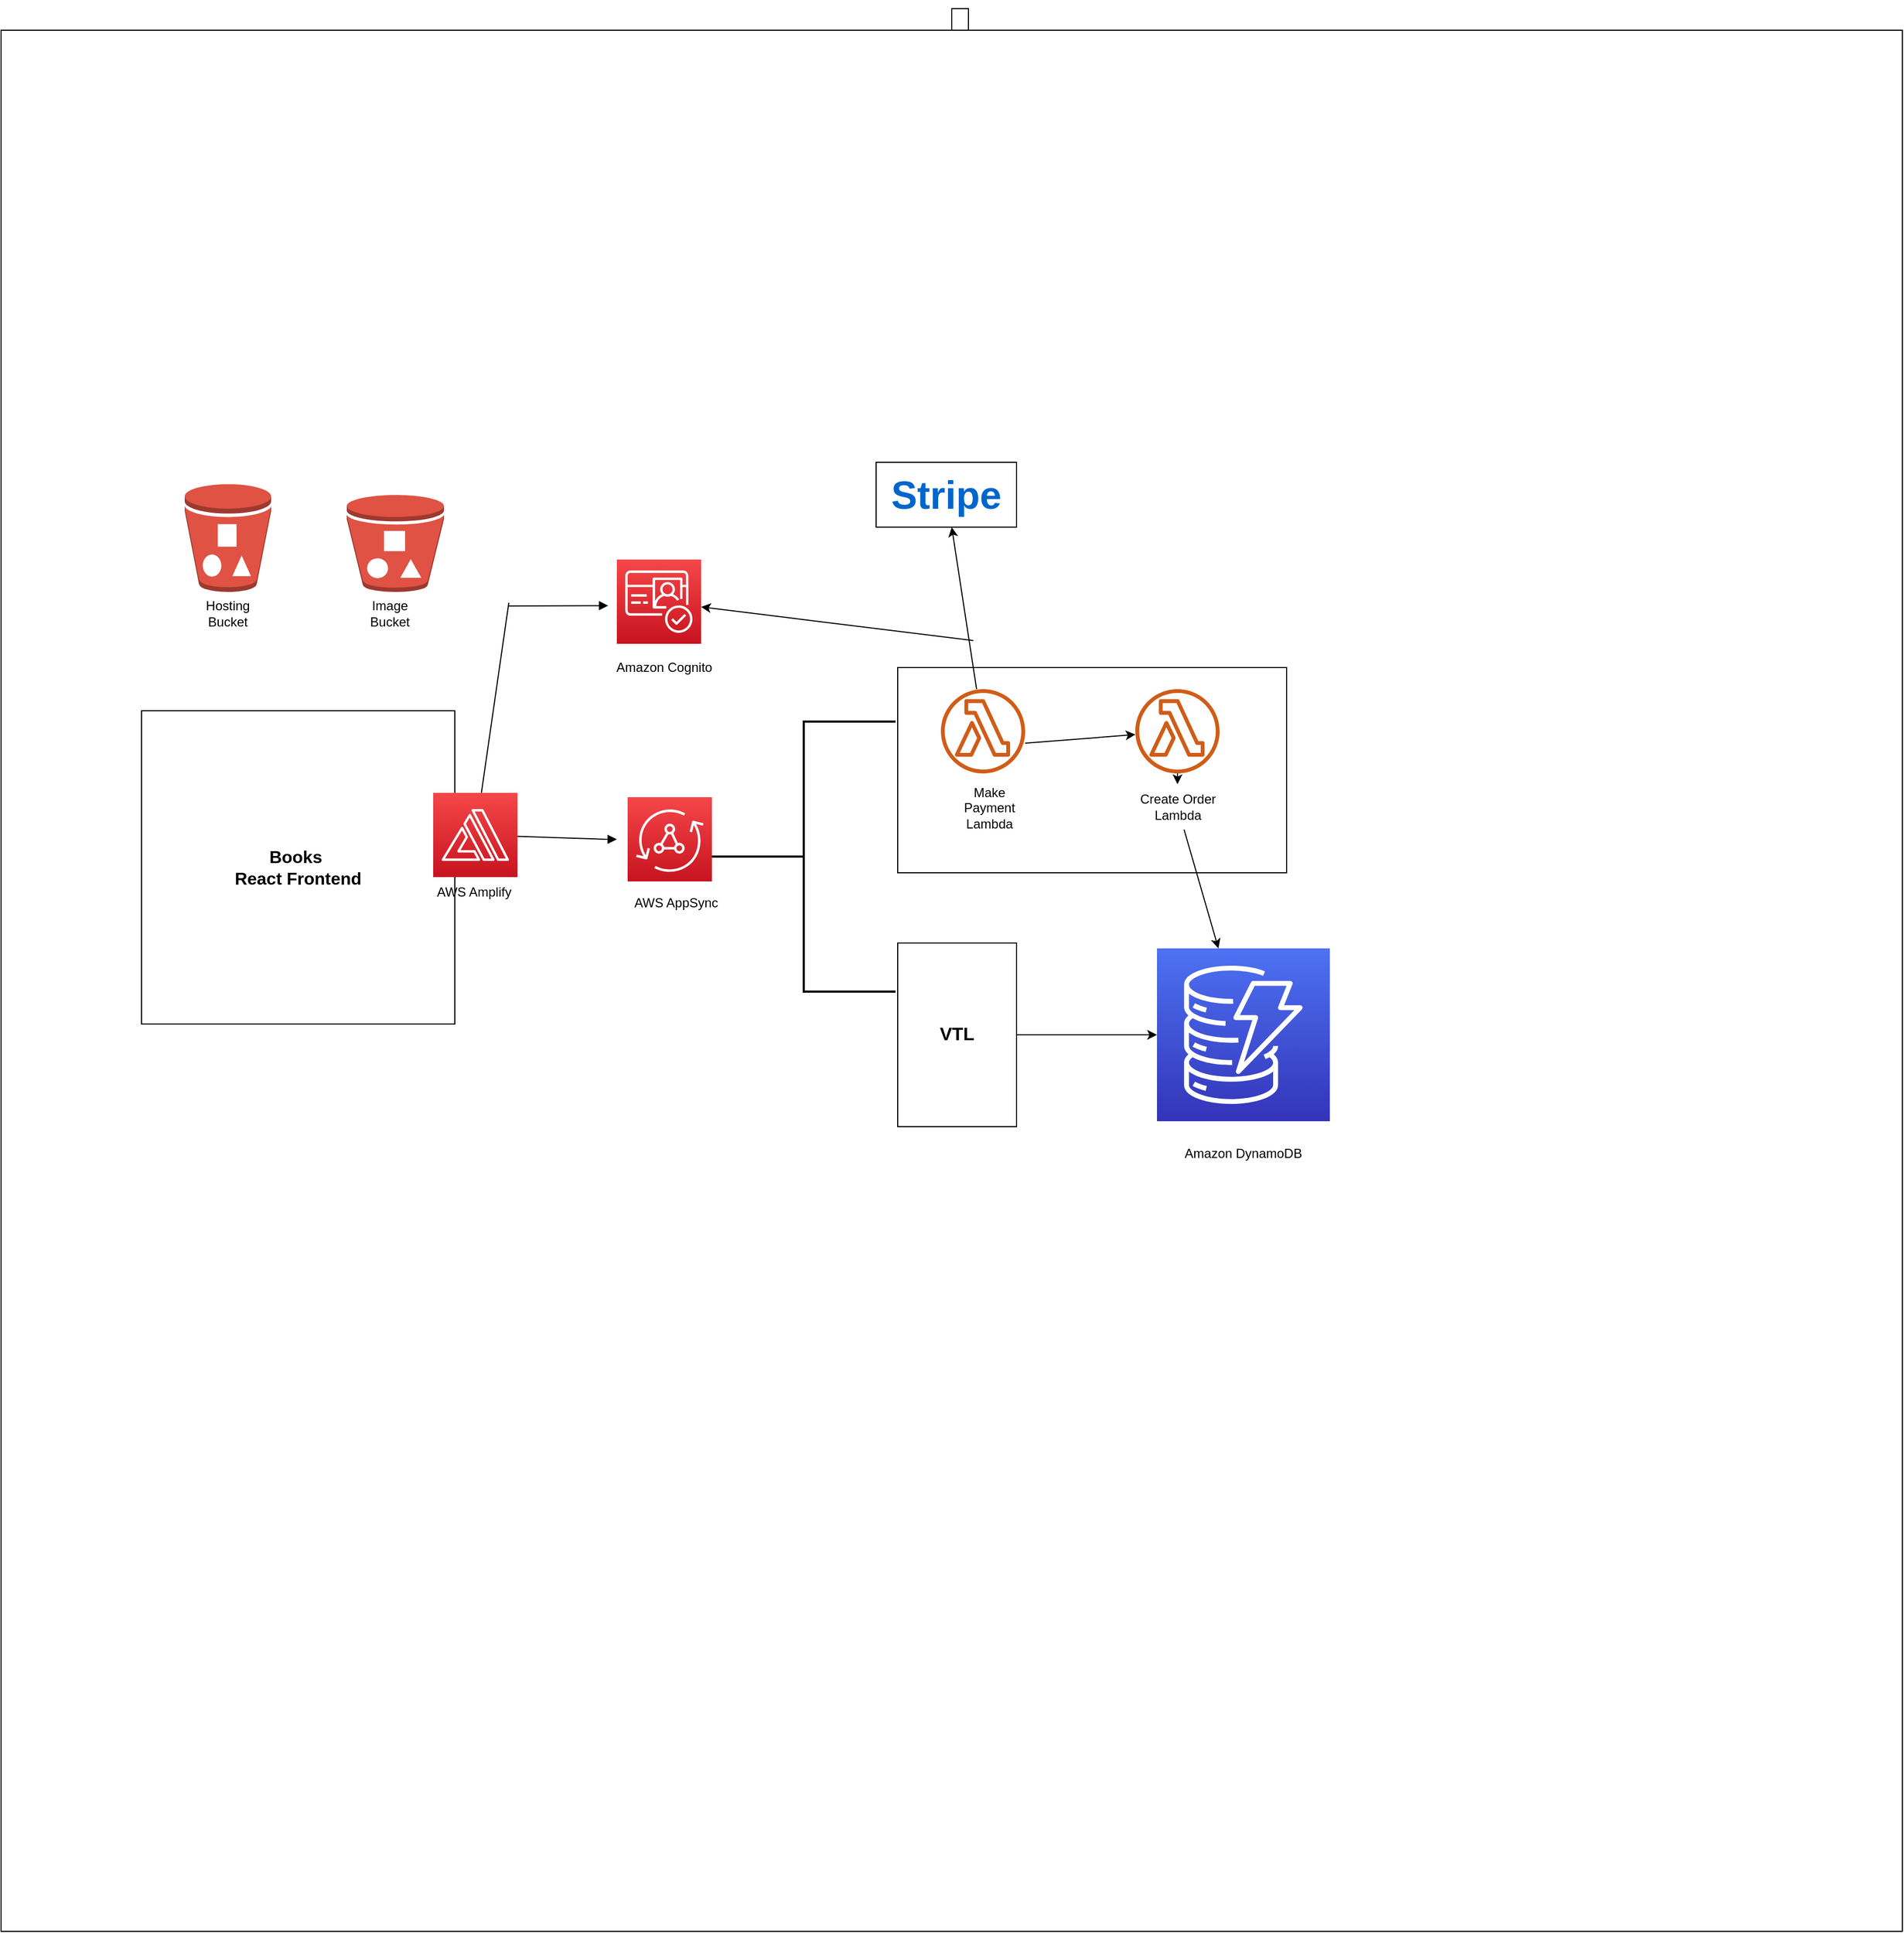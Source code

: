 <mxfile version="13.5.8" type="github">
  <diagram id="_oGlJvyZ0l_uF6xk_jwX" name="Page-1">
    <mxGraphModel dx="2009" dy="2133" grid="1" gridSize="10" guides="1" tooltips="1" connect="1" arrows="1" fold="1" page="1" pageScale="1" pageWidth="850" pageHeight="1100" math="0" shadow="0">
      <root>
        <mxCell id="0" />
        <mxCell id="1" parent="0" />
        <mxCell id="Reaml4YtZEYa-Rm0gZFg-3" style="edgeStyle=orthogonalEdgeStyle;rounded=0;orthogonalLoop=1;jettySize=auto;html=1;" edge="1" parent="1" source="Reaml4YtZEYa-Rm0gZFg-2">
          <mxGeometry relative="1" as="geometry">
            <mxPoint x="855" y="-310" as="targetPoint" />
          </mxGeometry>
        </mxCell>
        <mxCell id="Reaml4YtZEYa-Rm0gZFg-2" value="" style="whiteSpace=wrap;html=1;aspect=fixed;" vertex="1" parent="1">
          <mxGeometry x="-40" y="-410" width="1760" height="1760" as="geometry" />
        </mxCell>
        <mxCell id="Reaml4YtZEYa-Rm0gZFg-4" value="" style="outlineConnect=0;dashed=0;verticalLabelPosition=bottom;verticalAlign=top;align=center;html=1;shape=mxgraph.aws3.bucket_with_objects;fillColor=#E05243;gradientColor=none;" vertex="1" parent="1">
          <mxGeometry x="130" y="10" width="80" height="100" as="geometry" />
        </mxCell>
        <mxCell id="Reaml4YtZEYa-Rm0gZFg-5" value="" style="outlineConnect=0;dashed=0;verticalLabelPosition=bottom;verticalAlign=top;align=center;html=1;shape=mxgraph.aws3.bucket_with_objects;fillColor=#E05243;gradientColor=none;" vertex="1" parent="1">
          <mxGeometry x="280" y="20" width="90" height="90" as="geometry" />
        </mxCell>
        <mxCell id="Reaml4YtZEYa-Rm0gZFg-6" value="&lt;font style=&quot;font-size: 16px&quot;&gt;&lt;b&gt;Books&amp;nbsp;&lt;br&gt;React Frontend&lt;/b&gt;&lt;/font&gt;" style="whiteSpace=wrap;html=1;aspect=fixed;" vertex="1" parent="1">
          <mxGeometry x="90" y="220" width="290" height="290" as="geometry" />
        </mxCell>
        <mxCell id="Reaml4YtZEYa-Rm0gZFg-7" value="" style="shape=image;html=1;verticalAlign=top;verticalLabelPosition=bottom;labelBackgroundColor=#ffffff;imageAspect=0;aspect=fixed;image=https://cdn4.iconfinder.com/data/icons/logos-3/600/React.js_logo-128.png" vertex="1" parent="1">
          <mxGeometry x="160" y="220" width="128" height="128" as="geometry" />
        </mxCell>
        <mxCell id="Reaml4YtZEYa-Rm0gZFg-8" value="" style="outlineConnect=0;fontColor=#232F3E;gradientColor=#F54749;gradientDirection=north;fillColor=#C7131F;strokeColor=#ffffff;dashed=0;verticalLabelPosition=bottom;verticalAlign=top;align=center;html=1;fontSize=12;fontStyle=0;aspect=fixed;shape=mxgraph.aws4.resourceIcon;resIcon=mxgraph.aws4.amplify;" vertex="1" parent="1">
          <mxGeometry x="360" y="296" width="78" height="78" as="geometry" />
        </mxCell>
        <mxCell id="Reaml4YtZEYa-Rm0gZFg-9" value="" style="outlineConnect=0;fontColor=#232F3E;gradientColor=#F54749;gradientDirection=north;fillColor=#C7131F;strokeColor=#ffffff;dashed=0;verticalLabelPosition=bottom;verticalAlign=top;align=center;html=1;fontSize=12;fontStyle=0;aspect=fixed;shape=mxgraph.aws4.resourceIcon;resIcon=mxgraph.aws4.appsync;" vertex="1" parent="1">
          <mxGeometry x="540" y="300" width="78" height="78" as="geometry" />
        </mxCell>
        <mxCell id="Reaml4YtZEYa-Rm0gZFg-10" value="" style="outlineConnect=0;fontColor=#232F3E;gradientColor=#F54749;gradientDirection=north;fillColor=#C7131F;strokeColor=#ffffff;dashed=0;verticalLabelPosition=bottom;verticalAlign=top;align=center;html=1;fontSize=12;fontStyle=0;aspect=fixed;shape=mxgraph.aws4.resourceIcon;resIcon=mxgraph.aws4.cognito;" vertex="1" parent="1">
          <mxGeometry x="530" y="80" width="78" height="78" as="geometry" />
        </mxCell>
        <mxCell id="Reaml4YtZEYa-Rm0gZFg-12" value="&lt;b&gt;&lt;font color=&quot;#0066cc&quot; style=&quot;font-size: 36px&quot;&gt;Stripe&lt;/font&gt;&lt;/b&gt;" style="rounded=0;whiteSpace=wrap;html=1;" vertex="1" parent="1">
          <mxGeometry x="770" y="-10" width="130" height="60" as="geometry" />
        </mxCell>
        <mxCell id="Reaml4YtZEYa-Rm0gZFg-13" value="" style="rounded=0;whiteSpace=wrap;html=1;" vertex="1" parent="1">
          <mxGeometry x="790" y="180" width="360" height="190" as="geometry" />
        </mxCell>
        <mxCell id="Reaml4YtZEYa-Rm0gZFg-14" value="" style="outlineConnect=0;fontColor=#232F3E;gradientColor=none;fillColor=#D05C17;strokeColor=none;dashed=0;verticalLabelPosition=bottom;verticalAlign=top;align=center;html=1;fontSize=12;fontStyle=0;aspect=fixed;pointerEvents=1;shape=mxgraph.aws4.lambda_function;" vertex="1" parent="1">
          <mxGeometry x="830" y="200" width="78" height="78" as="geometry" />
        </mxCell>
        <mxCell id="Reaml4YtZEYa-Rm0gZFg-16" value="" style="outlineConnect=0;fontColor=#232F3E;gradientColor=none;fillColor=#D05C17;strokeColor=none;dashed=0;verticalLabelPosition=bottom;verticalAlign=top;align=center;html=1;fontSize=12;fontStyle=0;aspect=fixed;pointerEvents=1;shape=mxgraph.aws4.lambda_function;" vertex="1" parent="1">
          <mxGeometry x="1010" y="200" width="78" height="78" as="geometry" />
        </mxCell>
        <mxCell id="Reaml4YtZEYa-Rm0gZFg-17" value="&lt;font style=&quot;font-size: 17px&quot;&gt;&lt;b&gt;VTL&lt;/b&gt;&lt;/font&gt;" style="rounded=0;whiteSpace=wrap;html=1;direction=south;" vertex="1" parent="1">
          <mxGeometry x="790" y="435" width="110" height="170" as="geometry" />
        </mxCell>
        <mxCell id="Reaml4YtZEYa-Rm0gZFg-18" value="" style="outlineConnect=0;fontColor=#232F3E;gradientColor=#4D72F3;gradientDirection=north;fillColor=#3334B9;strokeColor=#ffffff;dashed=0;verticalLabelPosition=bottom;verticalAlign=top;align=center;html=1;fontSize=12;fontStyle=0;aspect=fixed;shape=mxgraph.aws4.resourceIcon;resIcon=mxgraph.aws4.dynamodb;" vertex="1" parent="1">
          <mxGeometry x="1030" y="440" width="160" height="160" as="geometry" />
        </mxCell>
        <mxCell id="Reaml4YtZEYa-Rm0gZFg-19" value="Hosting&lt;br&gt;Bucket" style="text;html=1;strokeColor=none;fillColor=none;align=center;verticalAlign=middle;whiteSpace=wrap;rounded=0;" vertex="1" parent="1">
          <mxGeometry x="150" y="120" width="40" height="20" as="geometry" />
        </mxCell>
        <mxCell id="Reaml4YtZEYa-Rm0gZFg-20" value="Image&lt;br&gt;Bucket" style="text;html=1;strokeColor=none;fillColor=none;align=center;verticalAlign=middle;whiteSpace=wrap;rounded=0;" vertex="1" parent="1">
          <mxGeometry x="300" y="120" width="40" height="20" as="geometry" />
        </mxCell>
        <mxCell id="Reaml4YtZEYa-Rm0gZFg-21" value="AWS Amplify" style="text;html=1;strokeColor=none;fillColor=none;align=center;verticalAlign=middle;whiteSpace=wrap;rounded=0;" vertex="1" parent="1">
          <mxGeometry x="358" y="378" width="80" height="20" as="geometry" />
        </mxCell>
        <mxCell id="Reaml4YtZEYa-Rm0gZFg-22" value="AWS AppSync" style="text;html=1;strokeColor=none;fillColor=none;align=center;verticalAlign=middle;whiteSpace=wrap;rounded=0;" vertex="1" parent="1">
          <mxGeometry x="540" y="388" width="90" height="20" as="geometry" />
        </mxCell>
        <mxCell id="Reaml4YtZEYa-Rm0gZFg-23" value="Amazon Cognito" style="text;html=1;strokeColor=none;fillColor=none;align=center;verticalAlign=middle;whiteSpace=wrap;rounded=0;" vertex="1" parent="1">
          <mxGeometry x="528" y="170" width="92" height="20" as="geometry" />
        </mxCell>
        <mxCell id="Reaml4YtZEYa-Rm0gZFg-24" value="Amazon DynamoDB" style="text;html=1;strokeColor=none;fillColor=none;align=center;verticalAlign=middle;whiteSpace=wrap;rounded=0;" vertex="1" parent="1">
          <mxGeometry x="1040" y="620" width="140" height="20" as="geometry" />
        </mxCell>
        <mxCell id="Reaml4YtZEYa-Rm0gZFg-25" value="Make Payment Lambda" style="text;html=1;strokeColor=none;fillColor=none;align=center;verticalAlign=middle;whiteSpace=wrap;rounded=0;" vertex="1" parent="1">
          <mxGeometry x="840" y="290" width="70" height="40" as="geometry" />
        </mxCell>
        <mxCell id="Reaml4YtZEYa-Rm0gZFg-30" value="" style="endArrow=block;html=1;endFill=1;" edge="1" parent="1" source="Reaml4YtZEYa-Rm0gZFg-8">
          <mxGeometry width="50" height="50" relative="1" as="geometry">
            <mxPoint x="510" y="370" as="sourcePoint" />
            <mxPoint x="530" y="339" as="targetPoint" />
            <Array as="points">
              <mxPoint x="520" y="339" />
            </Array>
          </mxGeometry>
        </mxCell>
        <mxCell id="Reaml4YtZEYa-Rm0gZFg-33" value="" style="endArrow=block;html=1;endFill=1;" edge="1" parent="1">
          <mxGeometry width="50" height="50" relative="1" as="geometry">
            <mxPoint x="430" y="123" as="sourcePoint" />
            <mxPoint x="522" y="122.71" as="targetPoint" />
            <Array as="points">
              <mxPoint x="512" y="122.71" />
            </Array>
          </mxGeometry>
        </mxCell>
        <mxCell id="Reaml4YtZEYa-Rm0gZFg-34" value="" style="endArrow=none;html=1;" edge="1" parent="1" source="Reaml4YtZEYa-Rm0gZFg-8">
          <mxGeometry width="50" height="50" relative="1" as="geometry">
            <mxPoint x="400" y="290" as="sourcePoint" />
            <mxPoint x="430" y="120" as="targetPoint" />
          </mxGeometry>
        </mxCell>
        <mxCell id="Reaml4YtZEYa-Rm0gZFg-37" value="" style="strokeWidth=2;html=1;shape=mxgraph.flowchart.annotation_2;align=left;labelPosition=right;pointerEvents=1;" vertex="1" parent="1">
          <mxGeometry x="618" y="230" width="170" height="250" as="geometry" />
        </mxCell>
        <mxCell id="Reaml4YtZEYa-Rm0gZFg-38" value="" style="endArrow=classic;html=1;" edge="1" parent="1" source="Reaml4YtZEYa-Rm0gZFg-14">
          <mxGeometry width="50" height="50" relative="1" as="geometry">
            <mxPoint x="790" y="100" as="sourcePoint" />
            <mxPoint x="840" y="50" as="targetPoint" />
          </mxGeometry>
        </mxCell>
        <mxCell id="Reaml4YtZEYa-Rm0gZFg-42" value="" style="endArrow=classic;html=1;" edge="1" parent="1" target="Reaml4YtZEYa-Rm0gZFg-16">
          <mxGeometry width="50" height="50" relative="1" as="geometry">
            <mxPoint x="908" y="250" as="sourcePoint" />
            <mxPoint x="958" y="200" as="targetPoint" />
          </mxGeometry>
        </mxCell>
        <mxCell id="Reaml4YtZEYa-Rm0gZFg-43" value="" style="endArrow=classic;html=1;" edge="1" parent="1" source="Reaml4YtZEYa-Rm0gZFg-26" target="Reaml4YtZEYa-Rm0gZFg-18">
          <mxGeometry width="50" height="50" relative="1" as="geometry">
            <mxPoint x="1024" y="328" as="sourcePoint" />
            <mxPoint x="1074" y="278" as="targetPoint" />
          </mxGeometry>
        </mxCell>
        <mxCell id="Reaml4YtZEYa-Rm0gZFg-44" value="" style="endArrow=classic;html=1;" edge="1" parent="1" target="Reaml4YtZEYa-Rm0gZFg-18">
          <mxGeometry width="50" height="50" relative="1" as="geometry">
            <mxPoint x="900" y="520" as="sourcePoint" />
            <mxPoint x="950" y="470" as="targetPoint" />
          </mxGeometry>
        </mxCell>
        <mxCell id="Reaml4YtZEYa-Rm0gZFg-45" value="" style="endArrow=classic;html=1;" edge="1" parent="1" target="Reaml4YtZEYa-Rm0gZFg-10">
          <mxGeometry width="50" height="50" relative="1" as="geometry">
            <mxPoint x="860" y="155" as="sourcePoint" />
            <mxPoint x="728" y="105" as="targetPoint" />
            <Array as="points">
              <mxPoint x="698" y="135" />
            </Array>
          </mxGeometry>
        </mxCell>
        <mxCell id="Reaml4YtZEYa-Rm0gZFg-26" value="Create Order Lambda" style="text;html=1;strokeColor=none;fillColor=none;align=center;verticalAlign=middle;whiteSpace=wrap;rounded=0;" vertex="1" parent="1">
          <mxGeometry x="1003.5" y="288" width="91" height="42" as="geometry" />
        </mxCell>
        <mxCell id="Reaml4YtZEYa-Rm0gZFg-47" value="" style="endArrow=classic;html=1;" edge="1" parent="1" source="Reaml4YtZEYa-Rm0gZFg-16" target="Reaml4YtZEYa-Rm0gZFg-26">
          <mxGeometry width="50" height="50" relative="1" as="geometry">
            <mxPoint x="1057.466" y="278" as="sourcePoint" />
            <mxPoint x="1092.633" y="440" as="targetPoint" />
          </mxGeometry>
        </mxCell>
      </root>
    </mxGraphModel>
  </diagram>
</mxfile>
